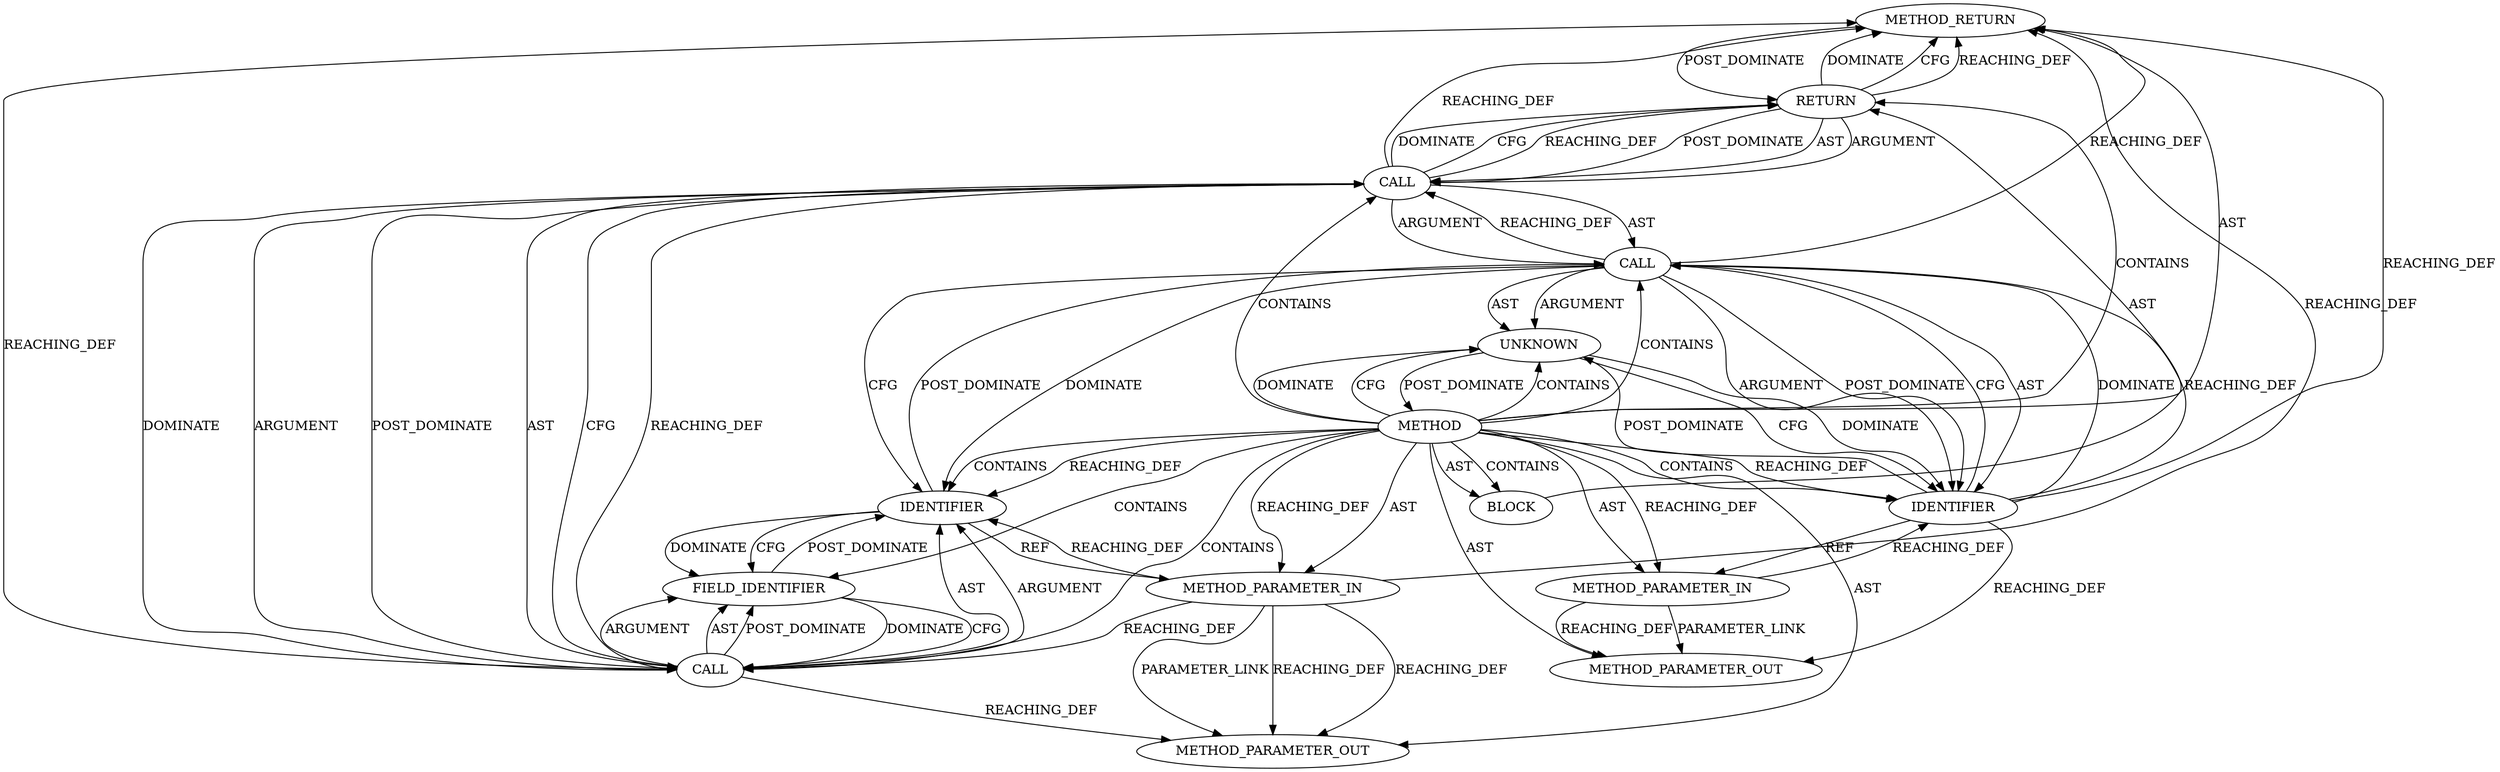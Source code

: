 digraph {
  127 [label=METHOD_RETURN ORDER=4 CODE="RET" COLUMN_NUMBER=1 LINE_NUMBER=100 TYPE_FULL_NAME="char*" EVALUATION_STRATEGY="BY_VALUE"]
  124 [label=CALL ORDER=2 ARGUMENT_INDEX=2 CODE="cipher_desc->rec_seq_offset" COLUMN_NUMBER=31 METHOD_FULL_NAME="<operator>.indirectFieldAccess" LINE_NUMBER=103 TYPE_FULL_NAME="<empty>" DISPATCH_TYPE="STATIC_DISPATCH" SIGNATURE="" NAME="<operator>.indirectFieldAccess"]
  115 [label=METHOD COLUMN_NUMBER=1 LINE_NUMBER=100 COLUMN_NUMBER_END=1 IS_EXTERNAL=false SIGNATURE="char* crypto_info_rec_seq (tls_crypto_info*,tls_cipher_desc*)" NAME="crypto_info_rec_seq" AST_PARENT_TYPE="TYPE_DECL" AST_PARENT_FULL_NAME="tls.h:<global>" ORDER=9 CODE="static inline char *crypto_info_rec_seq(struct tls_crypto_info *crypto_info,
					const struct tls_cipher_desc *cipher_desc)
{
	return (char *)crypto_info + cipher_desc->rec_seq_offset;
}" FULL_NAME="crypto_info_rec_seq" LINE_NUMBER_END=104 FILENAME="tls.h"]
  122 [label=UNKNOWN ORDER=1 PARSER_TYPE_NAME="CASTTypeId" ARGUMENT_INDEX=1 CODE="char *" COLUMN_NUMBER=10 LINE_NUMBER=103 TYPE_FULL_NAME="<empty>" CONTAINED_REF="<empty>"]
  21154 [label=METHOD_PARAMETER_OUT ORDER=2 CODE="const struct tls_cipher_desc *cipher_desc" IS_VARIADIC=false COLUMN_NUMBER=6 LINE_NUMBER=101 TYPE_FULL_NAME="tls_cipher_desc*" EVALUATION_STRATEGY="BY_VALUE" INDEX=2 NAME="cipher_desc"]
  121 [label=CALL ORDER=1 ARGUMENT_INDEX=1 CODE="(char *)crypto_info" COLUMN_NUMBER=9 METHOD_FULL_NAME="<operator>.cast" LINE_NUMBER=103 TYPE_FULL_NAME="<empty>" DISPATCH_TYPE="STATIC_DISPATCH" SIGNATURE="" NAME="<operator>.cast"]
  117 [label=METHOD_PARAMETER_IN ORDER=2 CODE="const struct tls_cipher_desc *cipher_desc" IS_VARIADIC=false COLUMN_NUMBER=6 LINE_NUMBER=101 TYPE_FULL_NAME="tls_cipher_desc*" EVALUATION_STRATEGY="BY_VALUE" INDEX=2 NAME="cipher_desc"]
  116 [label=METHOD_PARAMETER_IN ORDER=1 CODE="struct tls_crypto_info *crypto_info" IS_VARIADIC=false COLUMN_NUMBER=41 LINE_NUMBER=100 TYPE_FULL_NAME="tls_crypto_info*" EVALUATION_STRATEGY="BY_VALUE" INDEX=1 NAME="crypto_info"]
  118 [label=BLOCK ORDER=3 ARGUMENT_INDEX=-1 CODE="{
	return (char *)crypto_info + cipher_desc->rec_seq_offset;
}" COLUMN_NUMBER=1 LINE_NUMBER=102 TYPE_FULL_NAME="void"]
  21153 [label=METHOD_PARAMETER_OUT ORDER=1 CODE="struct tls_crypto_info *crypto_info" IS_VARIADIC=false COLUMN_NUMBER=41 LINE_NUMBER=100 TYPE_FULL_NAME="tls_crypto_info*" EVALUATION_STRATEGY="BY_VALUE" INDEX=1 NAME="crypto_info"]
  126 [label=FIELD_IDENTIFIER ORDER=2 ARGUMENT_INDEX=2 CODE="rec_seq_offset" COLUMN_NUMBER=31 LINE_NUMBER=103 CANONICAL_NAME="rec_seq_offset"]
  123 [label=IDENTIFIER ORDER=2 ARGUMENT_INDEX=2 CODE="crypto_info" COLUMN_NUMBER=17 LINE_NUMBER=103 TYPE_FULL_NAME="tls_crypto_info*" NAME="crypto_info"]
  119 [label=RETURN ORDER=1 ARGUMENT_INDEX=-1 CODE="return (char *)crypto_info + cipher_desc->rec_seq_offset;" COLUMN_NUMBER=2 LINE_NUMBER=103]
  125 [label=IDENTIFIER ORDER=1 ARGUMENT_INDEX=1 CODE="cipher_desc" COLUMN_NUMBER=31 LINE_NUMBER=103 TYPE_FULL_NAME="tls_cipher_desc*" NAME="cipher_desc"]
  120 [label=CALL ORDER=1 ARGUMENT_INDEX=-1 CODE="(char *)crypto_info + cipher_desc->rec_seq_offset" COLUMN_NUMBER=9 METHOD_FULL_NAME="<operator>.addition" LINE_NUMBER=103 TYPE_FULL_NAME="<empty>" DISPATCH_TYPE="STATIC_DISPATCH" SIGNATURE="" NAME="<operator>.addition"]
  121 -> 125 [label=CFG ]
  123 -> 121 [label=DOMINATE ]
  117 -> 127 [label=REACHING_DEF VARIABLE="cipher_desc"]
  115 -> 125 [label=CONTAINS ]
  115 -> 116 [label=AST ]
  120 -> 119 [label=DOMINATE ]
  123 -> 116 [label=REF ]
  116 -> 21153 [label=REACHING_DEF VARIABLE="crypto_info"]
  120 -> 121 [label=ARGUMENT ]
  121 -> 123 [label=ARGUMENT ]
  119 -> 120 [label=POST_DOMINATE ]
  115 -> 117 [label=REACHING_DEF VARIABLE=""]
  120 -> 124 [label=AST ]
  116 -> 21153 [label=PARAMETER_LINK ]
  119 -> 120 [label=AST ]
  123 -> 122 [label=POST_DOMINATE ]
  124 -> 120 [label=CFG ]
  126 -> 124 [label=DOMINATE ]
  124 -> 120 [label=REACHING_DEF VARIABLE="cipher_desc->rec_seq_offset"]
  117 -> 21154 [label=REACHING_DEF VARIABLE="cipher_desc"]
  117 -> 21154 [label=REACHING_DEF VARIABLE="cipher_desc"]
  125 -> 117 [label=REF ]
  125 -> 126 [label=CFG ]
  115 -> 124 [label=CONTAINS ]
  120 -> 124 [label=ARGUMENT ]
  116 -> 123 [label=REACHING_DEF VARIABLE="crypto_info"]
  120 -> 127 [label=REACHING_DEF VARIABLE="(char *)crypto_info + cipher_desc->rec_seq_offset"]
  115 -> 122 [label=CONTAINS ]
  120 -> 119 [label=CFG ]
  121 -> 123 [label=POST_DOMINATE ]
  121 -> 125 [label=DOMINATE ]
  115 -> 21153 [label=AST ]
  126 -> 124 [label=CFG ]
  123 -> 121 [label=REACHING_DEF VARIABLE="crypto_info"]
  121 -> 122 [label=AST ]
  115 -> 121 [label=CONTAINS ]
  124 -> 126 [label=ARGUMENT ]
  124 -> 127 [label=REACHING_DEF VARIABLE="cipher_desc->rec_seq_offset"]
  115 -> 122 [label=DOMINATE ]
  127 -> 119 [label=POST_DOMINATE ]
  121 -> 127 [label=REACHING_DEF VARIABLE="(char *)crypto_info"]
  124 -> 21154 [label=REACHING_DEF VARIABLE="cipher_desc->rec_seq_offset"]
  123 -> 121 [label=CFG ]
  126 -> 125 [label=POST_DOMINATE ]
  121 -> 122 [label=ARGUMENT ]
  120 -> 119 [label=REACHING_DEF VARIABLE="(char *)crypto_info + cipher_desc->rec_seq_offset"]
  115 -> 122 [label=CFG ]
  124 -> 120 [label=DOMINATE ]
  122 -> 123 [label=CFG ]
  115 -> 125 [label=REACHING_DEF VARIABLE=""]
  117 -> 21154 [label=PARAMETER_LINK ]
  119 -> 120 [label=ARGUMENT ]
  115 -> 126 [label=CONTAINS ]
  123 -> 127 [label=REACHING_DEF VARIABLE="crypto_info"]
  124 -> 126 [label=AST ]
  115 -> 116 [label=REACHING_DEF VARIABLE=""]
  118 -> 119 [label=AST ]
  115 -> 120 [label=CONTAINS ]
  115 -> 119 [label=CONTAINS ]
  124 -> 125 [label=AST ]
  120 -> 124 [label=POST_DOMINATE ]
  120 -> 121 [label=AST ]
  125 -> 121 [label=POST_DOMINATE ]
  119 -> 127 [label=DOMINATE ]
  115 -> 118 [label=AST ]
  117 -> 124 [label=REACHING_DEF VARIABLE="cipher_desc"]
  122 -> 123 [label=DOMINATE ]
  124 -> 125 [label=ARGUMENT ]
  125 -> 126 [label=DOMINATE ]
  121 -> 123 [label=AST ]
  124 -> 126 [label=POST_DOMINATE ]
  123 -> 21153 [label=REACHING_DEF VARIABLE="crypto_info"]
  115 -> 123 [label=CONTAINS ]
  122 -> 115 [label=POST_DOMINATE ]
  115 -> 117 [label=AST ]
  119 -> 127 [label=CFG ]
  115 -> 21154 [label=AST ]
  121 -> 120 [label=REACHING_DEF VARIABLE="(char *)crypto_info"]
  115 -> 127 [label=AST ]
  115 -> 123 [label=REACHING_DEF VARIABLE=""]
  119 -> 127 [label=REACHING_DEF VARIABLE="<RET>"]
  117 -> 125 [label=REACHING_DEF VARIABLE="cipher_desc"]
  115 -> 118 [label=CONTAINS ]
}
